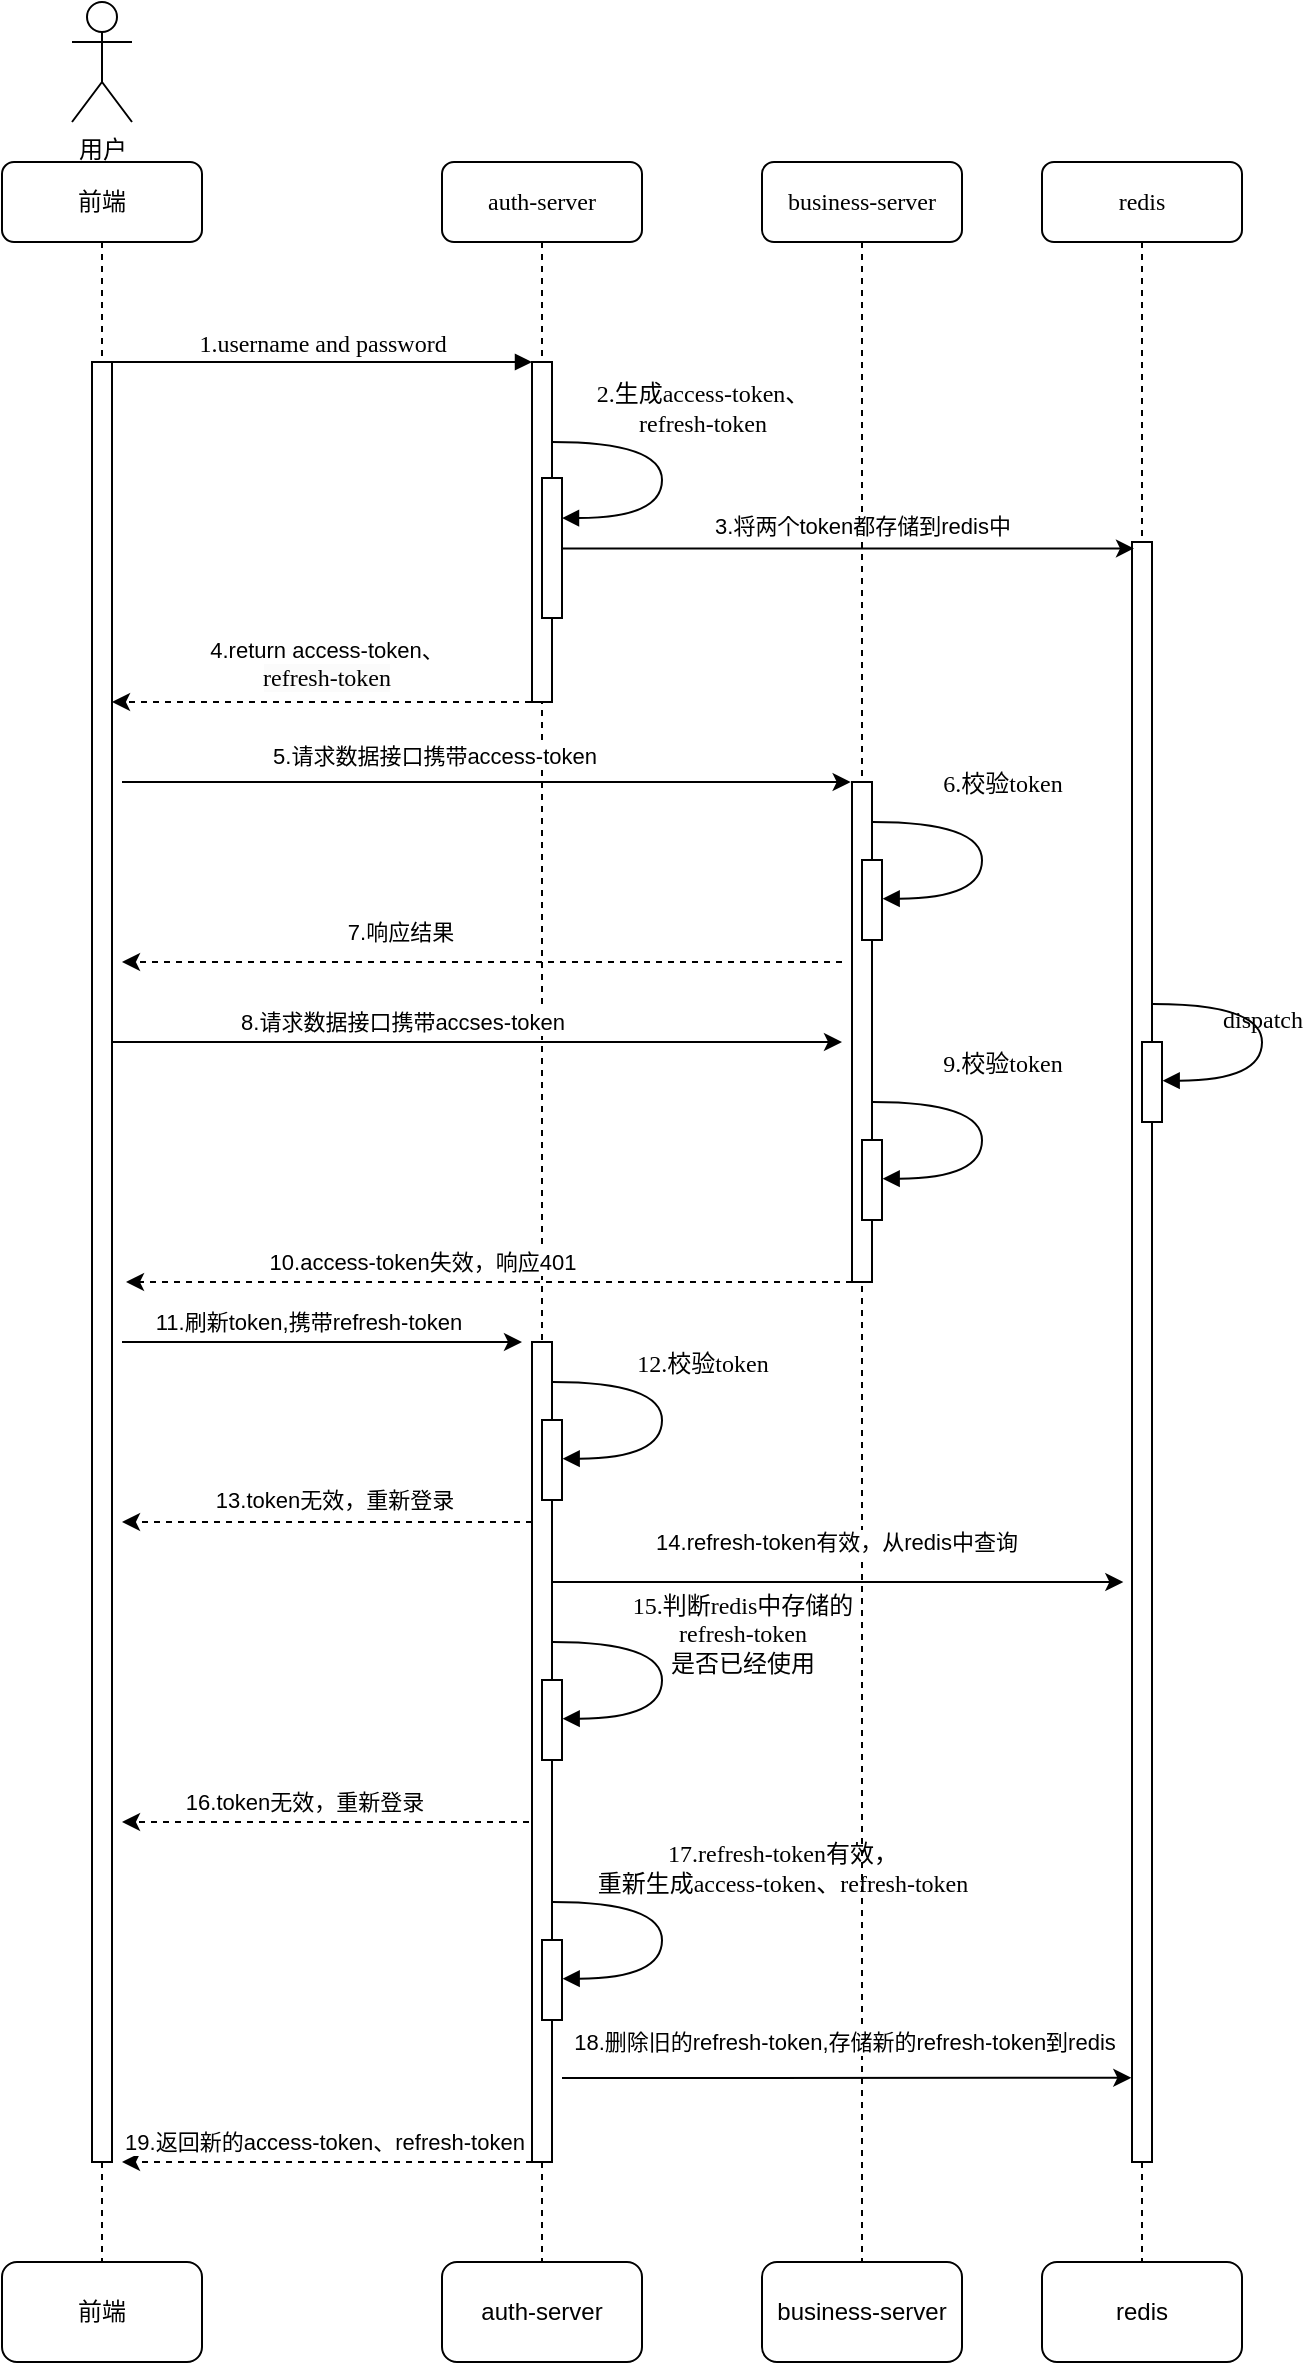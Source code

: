 <mxfile version="22.1.7" type="github">
  <diagram name="Page-1 的副本" id="eUShnUukef-zc76YGlRi">
    <mxGraphModel dx="954" dy="532" grid="1" gridSize="10" guides="1" tooltips="1" connect="1" arrows="1" fold="1" page="1" pageScale="1" pageWidth="850" pageHeight="1100" background="none" math="0" shadow="0">
      <root>
        <mxCell id="JlVxawvqB5DC8rzGfeJr-0" />
        <mxCell id="JlVxawvqB5DC8rzGfeJr-1" parent="JlVxawvqB5DC8rzGfeJr-0" />
        <mxCell id="JlVxawvqB5DC8rzGfeJr-2" style="rounded=0;orthogonalLoop=1;jettySize=auto;html=1;dashed=1;" edge="1" parent="JlVxawvqB5DC8rzGfeJr-1">
          <mxGeometry relative="1" as="geometry">
            <mxPoint x="289.5" y="910" as="sourcePoint" />
            <mxPoint x="80" y="910" as="targetPoint" />
          </mxGeometry>
        </mxCell>
        <mxCell id="JlVxawvqB5DC8rzGfeJr-3" value="16.token无效，重新登录" style="edgeLabel;html=1;align=center;verticalAlign=middle;resizable=0;points=[];" vertex="1" connectable="0" parent="JlVxawvqB5DC8rzGfeJr-2">
          <mxGeometry x="0.294" y="-3" relative="1" as="geometry">
            <mxPoint x="17" y="-7" as="offset" />
          </mxGeometry>
        </mxCell>
        <mxCell id="JlVxawvqB5DC8rzGfeJr-4" value="auth-server" style="shape=umlLifeline;perimeter=lifelinePerimeter;whiteSpace=wrap;html=1;container=1;collapsible=0;recursiveResize=0;outlineConnect=0;rounded=1;shadow=0;comic=0;labelBackgroundColor=none;strokeWidth=1;fontFamily=Verdana;fontSize=12;align=center;" vertex="1" parent="JlVxawvqB5DC8rzGfeJr-1">
          <mxGeometry x="240" y="80" width="100" height="1050" as="geometry" />
        </mxCell>
        <mxCell id="JlVxawvqB5DC8rzGfeJr-5" value="" style="html=1;points=[];perimeter=orthogonalPerimeter;rounded=0;shadow=0;comic=0;labelBackgroundColor=none;strokeWidth=1;fontFamily=Verdana;fontSize=12;align=center;" vertex="1" parent="JlVxawvqB5DC8rzGfeJr-4">
          <mxGeometry x="45" y="100" width="10" height="170" as="geometry" />
        </mxCell>
        <mxCell id="JlVxawvqB5DC8rzGfeJr-6" value="" style="html=1;points=[];perimeter=orthogonalPerimeter;rounded=0;shadow=0;comic=0;labelBackgroundColor=none;strokeWidth=1;fontFamily=Verdana;fontSize=12;align=center;" vertex="1" parent="JlVxawvqB5DC8rzGfeJr-4">
          <mxGeometry x="50" y="158" width="10" height="70" as="geometry" />
        </mxCell>
        <mxCell id="JlVxawvqB5DC8rzGfeJr-7" value="2.生成access-token、&lt;br&gt;refresh-token" style="html=1;verticalAlign=bottom;endArrow=block;labelBackgroundColor=none;fontFamily=Verdana;fontSize=12;elbow=vertical;edgeStyle=orthogonalEdgeStyle;curved=1;entryX=1;entryY=0.286;entryPerimeter=0;exitX=1.038;exitY=0.345;exitPerimeter=0;" edge="1" parent="JlVxawvqB5DC8rzGfeJr-4" target="JlVxawvqB5DC8rzGfeJr-6">
          <mxGeometry x="-0.231" y="20" relative="1" as="geometry">
            <mxPoint x="55" y="140" as="sourcePoint" />
            <mxPoint x="55" y="88" as="targetPoint" />
            <Array as="points">
              <mxPoint x="110" y="140" />
              <mxPoint x="110" y="178" />
            </Array>
            <mxPoint as="offset" />
          </mxGeometry>
        </mxCell>
        <mxCell id="JlVxawvqB5DC8rzGfeJr-8" style="rounded=0;orthogonalLoop=1;jettySize=auto;html=1;" edge="1" parent="JlVxawvqB5DC8rzGfeJr-4">
          <mxGeometry relative="1" as="geometry">
            <mxPoint x="-165" y="440" as="sourcePoint" />
            <mxPoint x="200" y="440" as="targetPoint" />
          </mxGeometry>
        </mxCell>
        <mxCell id="JlVxawvqB5DC8rzGfeJr-9" value="8.请求数据接口携带accses-token" style="edgeLabel;html=1;align=center;verticalAlign=middle;resizable=0;points=[];" vertex="1" connectable="0" parent="JlVxawvqB5DC8rzGfeJr-8">
          <mxGeometry x="-0.26" y="3" relative="1" as="geometry">
            <mxPoint x="10" y="-7" as="offset" />
          </mxGeometry>
        </mxCell>
        <mxCell id="JlVxawvqB5DC8rzGfeJr-10" value="" style="html=1;points=[];perimeter=orthogonalPerimeter;rounded=0;shadow=0;comic=0;labelBackgroundColor=none;strokeWidth=1;fontFamily=Verdana;fontSize=12;align=center;" vertex="1" parent="JlVxawvqB5DC8rzGfeJr-4">
          <mxGeometry x="45" y="590" width="10" height="410" as="geometry" />
        </mxCell>
        <mxCell id="JlVxawvqB5DC8rzGfeJr-11" value="" style="html=1;points=[];perimeter=orthogonalPerimeter;rounded=0;shadow=0;comic=0;labelBackgroundColor=none;strokeWidth=1;fontFamily=Verdana;fontSize=12;align=center;" vertex="1" parent="JlVxawvqB5DC8rzGfeJr-4">
          <mxGeometry x="50" y="629" width="10" height="40" as="geometry" />
        </mxCell>
        <mxCell id="JlVxawvqB5DC8rzGfeJr-12" value="12.校验token" style="html=1;verticalAlign=bottom;endArrow=block;labelBackgroundColor=none;fontFamily=Verdana;fontSize=12;elbow=vertical;edgeStyle=orthogonalEdgeStyle;curved=1;entryX=1;entryY=0.286;entryPerimeter=0;exitX=1.038;exitY=0.345;exitPerimeter=0;" edge="1" parent="JlVxawvqB5DC8rzGfeJr-4">
          <mxGeometry x="-0.233" y="20" relative="1" as="geometry">
            <mxPoint x="55.333" y="610" as="sourcePoint" />
            <mxPoint x="60.333" y="648.333" as="targetPoint" />
            <Array as="points">
              <mxPoint x="110" y="610" />
              <mxPoint x="110" y="648" />
            </Array>
            <mxPoint as="offset" />
          </mxGeometry>
        </mxCell>
        <mxCell id="JlVxawvqB5DC8rzGfeJr-13" value="" style="html=1;points=[];perimeter=orthogonalPerimeter;rounded=0;shadow=0;comic=0;labelBackgroundColor=none;strokeWidth=1;fontFamily=Verdana;fontSize=12;align=center;" vertex="1" parent="JlVxawvqB5DC8rzGfeJr-4">
          <mxGeometry x="50" y="759" width="10" height="40" as="geometry" />
        </mxCell>
        <mxCell id="JlVxawvqB5DC8rzGfeJr-14" value="15.判断redis中存储的&lt;br&gt;refresh-token&lt;br&gt;是否已经使用" style="html=1;verticalAlign=bottom;endArrow=block;labelBackgroundColor=none;fontFamily=Verdana;fontSize=12;elbow=vertical;edgeStyle=orthogonalEdgeStyle;curved=1;entryX=1;entryY=0.286;entryPerimeter=0;exitX=1.038;exitY=0.345;exitPerimeter=0;" edge="1" parent="JlVxawvqB5DC8rzGfeJr-4">
          <mxGeometry x="0.047" y="40" relative="1" as="geometry">
            <mxPoint x="55.333" y="740" as="sourcePoint" />
            <mxPoint x="60.333" y="778.333" as="targetPoint" />
            <Array as="points">
              <mxPoint x="110" y="740" />
              <mxPoint x="110" y="778" />
            </Array>
            <mxPoint as="offset" />
          </mxGeometry>
        </mxCell>
        <mxCell id="JlVxawvqB5DC8rzGfeJr-15" value="" style="html=1;points=[];perimeter=orthogonalPerimeter;rounded=0;shadow=0;comic=0;labelBackgroundColor=none;strokeWidth=1;fontFamily=Verdana;fontSize=12;align=center;" vertex="1" parent="JlVxawvqB5DC8rzGfeJr-4">
          <mxGeometry x="50" y="889" width="10" height="40" as="geometry" />
        </mxCell>
        <mxCell id="JlVxawvqB5DC8rzGfeJr-16" value="17.refresh-token有效，&lt;br&gt;重新生成access-token、refresh-token" style="html=1;verticalAlign=bottom;endArrow=block;labelBackgroundColor=none;fontFamily=Verdana;fontSize=12;elbow=vertical;edgeStyle=orthogonalEdgeStyle;curved=1;entryX=1;entryY=0.286;entryPerimeter=0;exitX=1.038;exitY=0.345;exitPerimeter=0;" edge="1" parent="JlVxawvqB5DC8rzGfeJr-4">
          <mxGeometry x="-0.233" y="60" relative="1" as="geometry">
            <mxPoint x="55.333" y="870" as="sourcePoint" />
            <mxPoint x="60.333" y="908.333" as="targetPoint" />
            <Array as="points">
              <mxPoint x="110" y="870" />
              <mxPoint x="110" y="908" />
            </Array>
            <mxPoint as="offset" />
          </mxGeometry>
        </mxCell>
        <mxCell id="JlVxawvqB5DC8rzGfeJr-17" value="business-server" style="shape=umlLifeline;perimeter=lifelinePerimeter;whiteSpace=wrap;html=1;container=1;collapsible=0;recursiveResize=0;outlineConnect=0;rounded=1;shadow=0;comic=0;labelBackgroundColor=none;strokeWidth=1;fontFamily=Verdana;fontSize=12;align=center;" vertex="1" parent="JlVxawvqB5DC8rzGfeJr-1">
          <mxGeometry x="400" y="80" width="100" height="1050" as="geometry" />
        </mxCell>
        <mxCell id="JlVxawvqB5DC8rzGfeJr-18" value="" style="html=1;points=[];perimeter=orthogonalPerimeter;rounded=0;shadow=0;comic=0;labelBackgroundColor=none;strokeWidth=1;fontFamily=Verdana;fontSize=12;align=center;" vertex="1" parent="JlVxawvqB5DC8rzGfeJr-17">
          <mxGeometry x="45" y="310" width="10" height="250" as="geometry" />
        </mxCell>
        <mxCell id="JlVxawvqB5DC8rzGfeJr-19" value="" style="html=1;points=[];perimeter=orthogonalPerimeter;rounded=0;shadow=0;comic=0;labelBackgroundColor=none;strokeWidth=1;fontFamily=Verdana;fontSize=12;align=center;" vertex="1" parent="JlVxawvqB5DC8rzGfeJr-17">
          <mxGeometry x="50" y="349" width="10" height="40" as="geometry" />
        </mxCell>
        <mxCell id="JlVxawvqB5DC8rzGfeJr-20" value="6.校验token" style="html=1;verticalAlign=bottom;endArrow=block;labelBackgroundColor=none;fontFamily=Verdana;fontSize=12;elbow=vertical;edgeStyle=orthogonalEdgeStyle;curved=1;entryX=1;entryY=0.286;entryPerimeter=0;exitX=1.038;exitY=0.345;exitPerimeter=0;" edge="1" parent="JlVxawvqB5DC8rzGfeJr-17">
          <mxGeometry x="-0.233" y="14" relative="1" as="geometry">
            <mxPoint x="55.333" y="330" as="sourcePoint" />
            <mxPoint x="60.333" y="368.333" as="targetPoint" />
            <Array as="points">
              <mxPoint x="110" y="330" />
              <mxPoint x="110" y="368" />
            </Array>
            <mxPoint x="-4" y="-10" as="offset" />
          </mxGeometry>
        </mxCell>
        <mxCell id="JlVxawvqB5DC8rzGfeJr-21" value="" style="html=1;points=[];perimeter=orthogonalPerimeter;rounded=0;shadow=0;comic=0;labelBackgroundColor=none;strokeWidth=1;fontFamily=Verdana;fontSize=12;align=center;" vertex="1" parent="JlVxawvqB5DC8rzGfeJr-17">
          <mxGeometry x="50" y="489" width="10" height="40" as="geometry" />
        </mxCell>
        <mxCell id="JlVxawvqB5DC8rzGfeJr-22" value="9.校验token" style="html=1;verticalAlign=bottom;endArrow=block;labelBackgroundColor=none;fontFamily=Verdana;fontSize=12;elbow=vertical;edgeStyle=orthogonalEdgeStyle;curved=1;entryX=1;entryY=0.286;entryPerimeter=0;exitX=1.038;exitY=0.345;exitPerimeter=0;" edge="1" parent="JlVxawvqB5DC8rzGfeJr-17">
          <mxGeometry x="-0.233" y="14" relative="1" as="geometry">
            <mxPoint x="55.333" y="470" as="sourcePoint" />
            <mxPoint x="60.333" y="508.333" as="targetPoint" />
            <Array as="points">
              <mxPoint x="110" y="470" />
              <mxPoint x="110" y="508" />
            </Array>
            <mxPoint x="-4" y="-10" as="offset" />
          </mxGeometry>
        </mxCell>
        <mxCell id="JlVxawvqB5DC8rzGfeJr-23" style="rounded=0;orthogonalLoop=1;jettySize=auto;html=1;entryX=-0.433;entryY=0.642;entryDx=0;entryDy=0;entryPerimeter=0;" edge="1" parent="JlVxawvqB5DC8rzGfeJr-17" target="JlVxawvqB5DC8rzGfeJr-28">
          <mxGeometry relative="1" as="geometry">
            <mxPoint x="-105" y="710" as="sourcePoint" />
            <mxPoint x="189.5" y="710" as="targetPoint" />
          </mxGeometry>
        </mxCell>
        <mxCell id="JlVxawvqB5DC8rzGfeJr-24" value="14.refresh-token有效，从redis中查询" style="edgeLabel;html=1;align=center;verticalAlign=middle;resizable=0;points=[];" vertex="1" connectable="0" parent="JlVxawvqB5DC8rzGfeJr-23">
          <mxGeometry x="-0.21" y="6" relative="1" as="geometry">
            <mxPoint x="29" y="-14" as="offset" />
          </mxGeometry>
        </mxCell>
        <mxCell id="JlVxawvqB5DC8rzGfeJr-25" style="rounded=0;orthogonalLoop=1;jettySize=auto;html=1;entryX=-0.033;entryY=0.948;entryDx=0;entryDy=0;entryPerimeter=0;" edge="1" parent="JlVxawvqB5DC8rzGfeJr-17" target="JlVxawvqB5DC8rzGfeJr-28">
          <mxGeometry relative="1" as="geometry">
            <mxPoint x="-100" y="958" as="sourcePoint" />
            <mxPoint x="180" y="960" as="targetPoint" />
          </mxGeometry>
        </mxCell>
        <mxCell id="JlVxawvqB5DC8rzGfeJr-26" value="18.删除旧的refresh-token,存储新的refresh-token到redis" style="edgeLabel;html=1;align=center;verticalAlign=middle;resizable=0;points=[];" vertex="1" connectable="0" parent="JlVxawvqB5DC8rzGfeJr-25">
          <mxGeometry x="-0.115" y="1" relative="1" as="geometry">
            <mxPoint x="15" y="-17" as="offset" />
          </mxGeometry>
        </mxCell>
        <mxCell id="JlVxawvqB5DC8rzGfeJr-27" value="redis" style="shape=umlLifeline;perimeter=lifelinePerimeter;whiteSpace=wrap;html=1;container=1;collapsible=0;recursiveResize=0;outlineConnect=0;rounded=1;shadow=0;comic=0;labelBackgroundColor=none;strokeWidth=1;fontFamily=Verdana;fontSize=12;align=center;" vertex="1" parent="JlVxawvqB5DC8rzGfeJr-1">
          <mxGeometry x="540" y="80" width="100" height="1050" as="geometry" />
        </mxCell>
        <mxCell id="JlVxawvqB5DC8rzGfeJr-28" value="" style="html=1;points=[];perimeter=orthogonalPerimeter;rounded=0;shadow=0;comic=0;labelBackgroundColor=none;strokeWidth=1;fontFamily=Verdana;fontSize=12;align=center;" vertex="1" parent="JlVxawvqB5DC8rzGfeJr-27">
          <mxGeometry x="45" y="190" width="10" height="810" as="geometry" />
        </mxCell>
        <mxCell id="JlVxawvqB5DC8rzGfeJr-29" value="前端" style="shape=umlLifeline;perimeter=lifelinePerimeter;whiteSpace=wrap;html=1;container=1;collapsible=0;recursiveResize=0;outlineConnect=0;rounded=1;shadow=0;comic=0;labelBackgroundColor=none;strokeWidth=1;fontFamily=Verdana;fontSize=12;align=center;" vertex="1" parent="JlVxawvqB5DC8rzGfeJr-1">
          <mxGeometry x="20" y="80" width="100" height="1050" as="geometry" />
        </mxCell>
        <mxCell id="JlVxawvqB5DC8rzGfeJr-30" value="" style="html=1;points=[];perimeter=orthogonalPerimeter;rounded=0;shadow=0;comic=0;labelBackgroundColor=none;strokeWidth=1;fontFamily=Verdana;fontSize=12;align=center;" vertex="1" parent="JlVxawvqB5DC8rzGfeJr-29">
          <mxGeometry x="45" y="100" width="10" height="900" as="geometry" />
        </mxCell>
        <mxCell id="JlVxawvqB5DC8rzGfeJr-31" style="rounded=0;orthogonalLoop=1;jettySize=auto;html=1;entryX=0.9;entryY=0.385;entryDx=0;entryDy=0;entryPerimeter=0;dashed=1;" edge="1" parent="JlVxawvqB5DC8rzGfeJr-29">
          <mxGeometry relative="1" as="geometry">
            <mxPoint x="270.5" y="270.0" as="sourcePoint" />
            <mxPoint x="55" y="270.0" as="targetPoint" />
            <Array as="points" />
          </mxGeometry>
        </mxCell>
        <mxCell id="JlVxawvqB5DC8rzGfeJr-32" value="4.return access-token、&lt;br style=&quot;border-color: var(--border-color); font-family: Verdana; font-size: 12px; background-color: rgb(251, 251, 251);&quot;&gt;&lt;span style=&quot;font-family: Verdana; font-size: 12px; background-color: rgb(251, 251, 251);&quot;&gt;refresh-token&lt;/span&gt;" style="edgeLabel;html=1;align=center;verticalAlign=middle;resizable=0;points=[];" vertex="1" connectable="0" parent="JlVxawvqB5DC8rzGfeJr-31">
          <mxGeometry x="0.171" y="1" relative="1" as="geometry">
            <mxPoint x="17" y="-20" as="offset" />
          </mxGeometry>
        </mxCell>
        <mxCell id="JlVxawvqB5DC8rzGfeJr-33" value="1.username and password" style="html=1;verticalAlign=bottom;endArrow=block;entryX=0;entryY=0;labelBackgroundColor=none;fontFamily=Verdana;fontSize=12;edgeStyle=elbowEdgeStyle;elbow=vertical;" edge="1" parent="JlVxawvqB5DC8rzGfeJr-1" source="JlVxawvqB5DC8rzGfeJr-30" target="JlVxawvqB5DC8rzGfeJr-5">
          <mxGeometry relative="1" as="geometry">
            <mxPoint x="220" y="190" as="sourcePoint" />
          </mxGeometry>
        </mxCell>
        <mxCell id="JlVxawvqB5DC8rzGfeJr-34" value="" style="html=1;points=[];perimeter=orthogonalPerimeter;rounded=0;shadow=0;comic=0;labelBackgroundColor=none;strokeWidth=1;fontFamily=Verdana;fontSize=12;align=center;" vertex="1" parent="JlVxawvqB5DC8rzGfeJr-1">
          <mxGeometry x="590" y="520" width="10" height="40" as="geometry" />
        </mxCell>
        <mxCell id="JlVxawvqB5DC8rzGfeJr-35" value="dispatch" style="html=1;verticalAlign=bottom;endArrow=block;labelBackgroundColor=none;fontFamily=Verdana;fontSize=12;elbow=vertical;edgeStyle=orthogonalEdgeStyle;curved=1;entryX=1;entryY=0.286;entryPerimeter=0;exitX=1.038;exitY=0.345;exitPerimeter=0;" edge="1" parent="JlVxawvqB5DC8rzGfeJr-1">
          <mxGeometry relative="1" as="geometry">
            <mxPoint x="595.333" y="501" as="sourcePoint" />
            <mxPoint x="600.333" y="539.333" as="targetPoint" />
            <Array as="points">
              <mxPoint x="650" y="501" />
              <mxPoint x="650" y="539" />
            </Array>
          </mxGeometry>
        </mxCell>
        <mxCell id="JlVxawvqB5DC8rzGfeJr-36" style="rounded=0;orthogonalLoop=1;jettySize=auto;html=1;entryX=0.1;entryY=0.004;entryDx=0;entryDy=0;entryPerimeter=0;" edge="1" parent="JlVxawvqB5DC8rzGfeJr-1" source="JlVxawvqB5DC8rzGfeJr-6" target="JlVxawvqB5DC8rzGfeJr-28">
          <mxGeometry relative="1" as="geometry">
            <mxPoint x="580" y="273" as="targetPoint" />
          </mxGeometry>
        </mxCell>
        <mxCell id="JlVxawvqB5DC8rzGfeJr-37" value="3.将两个token都存储到redis中" style="edgeLabel;html=1;align=center;verticalAlign=middle;resizable=0;points=[];" vertex="1" connectable="0" parent="JlVxawvqB5DC8rzGfeJr-36">
          <mxGeometry x="0.478" y="4" relative="1" as="geometry">
            <mxPoint x="-62" y="-7" as="offset" />
          </mxGeometry>
        </mxCell>
        <mxCell id="JlVxawvqB5DC8rzGfeJr-38" style="rounded=0;orthogonalLoop=1;jettySize=auto;html=1;entryX=-0.567;entryY=0.009;entryDx=0;entryDy=0;entryPerimeter=0;" edge="1" parent="JlVxawvqB5DC8rzGfeJr-1">
          <mxGeometry relative="1" as="geometry">
            <mxPoint x="80" y="390.0" as="sourcePoint" />
            <mxPoint x="444.33" y="390.0" as="targetPoint" />
          </mxGeometry>
        </mxCell>
        <mxCell id="JlVxawvqB5DC8rzGfeJr-39" value="5.请求数据接口携带access-token" style="edgeLabel;html=1;align=center;verticalAlign=middle;resizable=0;points=[];" vertex="1" connectable="0" parent="JlVxawvqB5DC8rzGfeJr-38">
          <mxGeometry x="-0.266" y="4" relative="1" as="geometry">
            <mxPoint x="22" y="-9" as="offset" />
          </mxGeometry>
        </mxCell>
        <mxCell id="JlVxawvqB5DC8rzGfeJr-40" style="rounded=0;orthogonalLoop=1;jettySize=auto;html=1;dashed=1;" edge="1" parent="JlVxawvqB5DC8rzGfeJr-1">
          <mxGeometry relative="1" as="geometry">
            <mxPoint x="440" y="480" as="sourcePoint" />
            <mxPoint x="79.997" y="480" as="targetPoint" />
          </mxGeometry>
        </mxCell>
        <mxCell id="JlVxawvqB5DC8rzGfeJr-41" value="7.响应结果" style="edgeLabel;html=1;align=center;verticalAlign=middle;resizable=0;points=[];" vertex="1" connectable="0" parent="JlVxawvqB5DC8rzGfeJr-40">
          <mxGeometry x="0.226" y="1" relative="1" as="geometry">
            <mxPoint x="-1" y="-16" as="offset" />
          </mxGeometry>
        </mxCell>
        <mxCell id="JlVxawvqB5DC8rzGfeJr-42" style="rounded=0;orthogonalLoop=1;jettySize=auto;html=1;entryX=1.7;entryY=0.669;entryDx=0;entryDy=0;entryPerimeter=0;dashed=1;" edge="1" parent="JlVxawvqB5DC8rzGfeJr-1">
          <mxGeometry relative="1" as="geometry">
            <mxPoint x="445" y="640.0" as="sourcePoint" />
            <mxPoint x="82" y="640.0" as="targetPoint" />
          </mxGeometry>
        </mxCell>
        <mxCell id="JlVxawvqB5DC8rzGfeJr-43" value="10.access-token失效，响应401" style="edgeLabel;html=1;align=center;verticalAlign=middle;resizable=0;points=[];" vertex="1" connectable="0" parent="JlVxawvqB5DC8rzGfeJr-42">
          <mxGeometry x="0.265" y="-1" relative="1" as="geometry">
            <mxPoint x="14" y="-9" as="offset" />
          </mxGeometry>
        </mxCell>
        <mxCell id="JlVxawvqB5DC8rzGfeJr-44" style="rounded=0;orthogonalLoop=1;jettySize=auto;html=1;" edge="1" parent="JlVxawvqB5DC8rzGfeJr-1">
          <mxGeometry relative="1" as="geometry">
            <mxPoint x="80" y="670" as="sourcePoint" />
            <mxPoint x="280" y="670" as="targetPoint" />
          </mxGeometry>
        </mxCell>
        <mxCell id="JlVxawvqB5DC8rzGfeJr-45" value="11.刷新token,携带refresh-token" style="edgeLabel;html=1;align=center;verticalAlign=middle;resizable=0;points=[];" vertex="1" connectable="0" parent="JlVxawvqB5DC8rzGfeJr-44">
          <mxGeometry x="-0.06" y="3" relative="1" as="geometry">
            <mxPoint x="-1" y="-7" as="offset" />
          </mxGeometry>
        </mxCell>
        <mxCell id="JlVxawvqB5DC8rzGfeJr-46" style="rounded=0;orthogonalLoop=1;jettySize=auto;html=1;dashed=1;" edge="1" parent="JlVxawvqB5DC8rzGfeJr-1">
          <mxGeometry relative="1" as="geometry">
            <mxPoint x="285" y="760" as="sourcePoint" />
            <mxPoint x="80" y="760" as="targetPoint" />
          </mxGeometry>
        </mxCell>
        <mxCell id="JlVxawvqB5DC8rzGfeJr-47" value="13.token无效，重新登录" style="edgeLabel;html=1;align=center;verticalAlign=middle;resizable=0;points=[];" vertex="1" connectable="0" parent="JlVxawvqB5DC8rzGfeJr-46">
          <mxGeometry x="-0.034" y="-3" relative="1" as="geometry">
            <mxPoint y="-8" as="offset" />
          </mxGeometry>
        </mxCell>
        <mxCell id="JlVxawvqB5DC8rzGfeJr-48" style="rounded=0;orthogonalLoop=1;jettySize=auto;html=1;dashed=1;" edge="1" parent="JlVxawvqB5DC8rzGfeJr-1">
          <mxGeometry relative="1" as="geometry">
            <mxPoint x="285" y="1080" as="sourcePoint" />
            <mxPoint x="80" y="1080" as="targetPoint" />
          </mxGeometry>
        </mxCell>
        <mxCell id="JlVxawvqB5DC8rzGfeJr-49" value="19.返回新的access-token、refresh-token" style="edgeLabel;html=1;align=center;verticalAlign=middle;resizable=0;points=[];" vertex="1" connectable="0" parent="JlVxawvqB5DC8rzGfeJr-48">
          <mxGeometry x="0.018" y="-1" relative="1" as="geometry">
            <mxPoint y="-9" as="offset" />
          </mxGeometry>
        </mxCell>
        <mxCell id="JlVxawvqB5DC8rzGfeJr-50" value="前端" style="rounded=1;whiteSpace=wrap;html=1;" vertex="1" parent="JlVxawvqB5DC8rzGfeJr-1">
          <mxGeometry x="20" y="1130" width="100" height="50" as="geometry" />
        </mxCell>
        <mxCell id="JlVxawvqB5DC8rzGfeJr-51" value="redis" style="rounded=1;whiteSpace=wrap;html=1;" vertex="1" parent="JlVxawvqB5DC8rzGfeJr-1">
          <mxGeometry x="540" y="1130" width="100" height="50" as="geometry" />
        </mxCell>
        <mxCell id="JlVxawvqB5DC8rzGfeJr-52" value="business-server" style="rounded=1;whiteSpace=wrap;html=1;" vertex="1" parent="JlVxawvqB5DC8rzGfeJr-1">
          <mxGeometry x="400" y="1130" width="100" height="50" as="geometry" />
        </mxCell>
        <mxCell id="JlVxawvqB5DC8rzGfeJr-53" value="auth-server" style="rounded=1;whiteSpace=wrap;html=1;" vertex="1" parent="JlVxawvqB5DC8rzGfeJr-1">
          <mxGeometry x="240" y="1130" width="100" height="50" as="geometry" />
        </mxCell>
        <mxCell id="JlVxawvqB5DC8rzGfeJr-54" value="用户" style="shape=umlActor;verticalLabelPosition=bottom;verticalAlign=top;html=1;outlineConnect=0;" vertex="1" parent="JlVxawvqB5DC8rzGfeJr-1">
          <mxGeometry x="55" width="30" height="60" as="geometry" />
        </mxCell>
      </root>
    </mxGraphModel>
  </diagram>
</mxfile>
